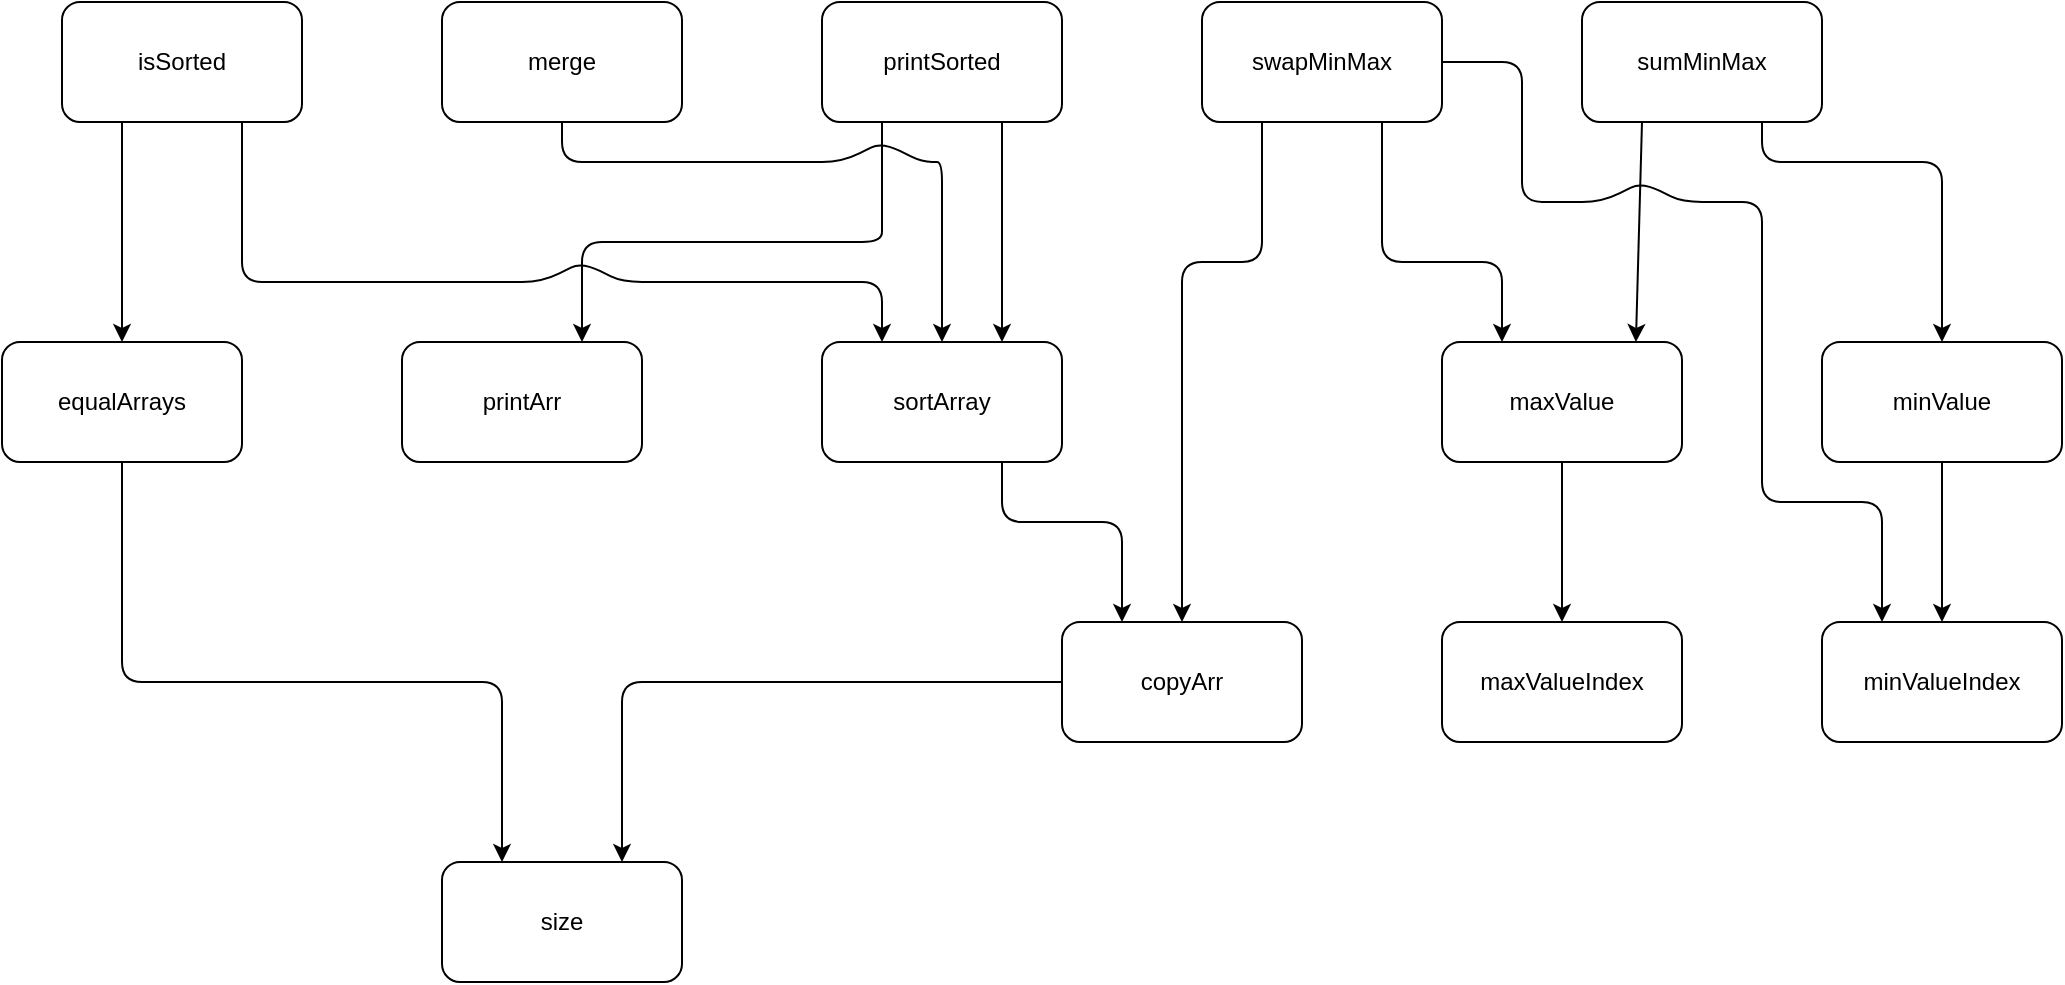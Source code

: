 <mxfile version="12.5.1" type="github">
  <diagram id="C5RBs43oDa-KdzZeNtuy" name="Page-1">
    <mxGraphModel dx="1929" dy="629" grid="1" gridSize="10" guides="1" tooltips="1" connect="1" arrows="1" fold="1" page="1" pageScale="1" pageWidth="827" pageHeight="1169" math="0" shadow="0">
      <root>
        <mxCell id="WIyWlLk6GJQsqaUBKTNV-0"/>
        <mxCell id="WIyWlLk6GJQsqaUBKTNV-1" parent="WIyWlLk6GJQsqaUBKTNV-0"/>
        <mxCell id="DztWzcjORbF4qtPKrbao-0" value="sumMinMax" style="rounded=1;whiteSpace=wrap;html=1;" parent="WIyWlLk6GJQsqaUBKTNV-1" vertex="1">
          <mxGeometry x="510" y="20" width="120" height="60" as="geometry"/>
        </mxCell>
        <mxCell id="DztWzcjORbF4qtPKrbao-1" value="maxValue" style="rounded=1;whiteSpace=wrap;html=1;" parent="WIyWlLk6GJQsqaUBKTNV-1" vertex="1">
          <mxGeometry x="440" y="190" width="120" height="60" as="geometry"/>
        </mxCell>
        <mxCell id="DztWzcjORbF4qtPKrbao-2" value="minValueIndex" style="rounded=1;whiteSpace=wrap;html=1;" parent="WIyWlLk6GJQsqaUBKTNV-1" vertex="1">
          <mxGeometry x="630" y="330" width="120" height="60" as="geometry"/>
        </mxCell>
        <mxCell id="DztWzcjORbF4qtPKrbao-3" value="maxValueIndex" style="rounded=1;whiteSpace=wrap;html=1;" parent="WIyWlLk6GJQsqaUBKTNV-1" vertex="1">
          <mxGeometry x="440" y="330" width="120" height="60" as="geometry"/>
        </mxCell>
        <mxCell id="DztWzcjORbF4qtPKrbao-4" value="printArr" style="rounded=1;whiteSpace=wrap;html=1;" parent="WIyWlLk6GJQsqaUBKTNV-1" vertex="1">
          <mxGeometry x="-80.0" y="190" width="120" height="60" as="geometry"/>
        </mxCell>
        <mxCell id="DztWzcjORbF4qtPKrbao-5" value="printSorted" style="rounded=1;whiteSpace=wrap;html=1;" parent="WIyWlLk6GJQsqaUBKTNV-1" vertex="1">
          <mxGeometry x="130" y="20" width="120" height="60" as="geometry"/>
        </mxCell>
        <mxCell id="DztWzcjORbF4qtPKrbao-6" value="swapMinMax" style="rounded=1;whiteSpace=wrap;html=1;" parent="WIyWlLk6GJQsqaUBKTNV-1" vertex="1">
          <mxGeometry x="320" y="20" width="120" height="60" as="geometry"/>
        </mxCell>
        <mxCell id="DztWzcjORbF4qtPKrbao-7" value="merge" style="rounded=1;whiteSpace=wrap;html=1;" parent="WIyWlLk6GJQsqaUBKTNV-1" vertex="1">
          <mxGeometry x="-60" y="20" width="120" height="60" as="geometry"/>
        </mxCell>
        <mxCell id="DztWzcjORbF4qtPKrbao-8" value="isSorted" style="rounded=1;whiteSpace=wrap;html=1;" parent="WIyWlLk6GJQsqaUBKTNV-1" vertex="1">
          <mxGeometry x="-250" y="20" width="120" height="60" as="geometry"/>
        </mxCell>
        <mxCell id="DztWzcjORbF4qtPKrbao-9" value="sortArray" style="rounded=1;whiteSpace=wrap;html=1;" parent="WIyWlLk6GJQsqaUBKTNV-1" vertex="1">
          <mxGeometry x="130" y="190" width="120" height="60" as="geometry"/>
        </mxCell>
        <mxCell id="DztWzcjORbF4qtPKrbao-11" value="equalArrays" style="rounded=1;whiteSpace=wrap;html=1;" parent="WIyWlLk6GJQsqaUBKTNV-1" vertex="1">
          <mxGeometry x="-280" y="190" width="120" height="60" as="geometry"/>
        </mxCell>
        <mxCell id="DztWzcjORbF4qtPKrbao-12" value="size" style="rounded=1;whiteSpace=wrap;html=1;" parent="WIyWlLk6GJQsqaUBKTNV-1" vertex="1">
          <mxGeometry x="-60" y="450" width="120" height="60" as="geometry"/>
        </mxCell>
        <mxCell id="DztWzcjORbF4qtPKrbao-13" value="copyArr" style="rounded=1;whiteSpace=wrap;html=1;" parent="WIyWlLk6GJQsqaUBKTNV-1" vertex="1">
          <mxGeometry x="250" y="330" width="120" height="60" as="geometry"/>
        </mxCell>
        <mxCell id="DztWzcjORbF4qtPKrbao-16" value="minValue" style="rounded=1;whiteSpace=wrap;html=1;" parent="WIyWlLk6GJQsqaUBKTNV-1" vertex="1">
          <mxGeometry x="630" y="190" width="120" height="60" as="geometry"/>
        </mxCell>
        <mxCell id="DztWzcjORbF4qtPKrbao-19" value="" style="endArrow=classic;html=1;exitX=0.25;exitY=1;exitDx=0;exitDy=0;entryX=0.808;entryY=0;entryDx=0;entryDy=0;entryPerimeter=0;" parent="WIyWlLk6GJQsqaUBKTNV-1" source="DztWzcjORbF4qtPKrbao-0" target="DztWzcjORbF4qtPKrbao-1" edge="1">
          <mxGeometry width="50" height="50" relative="1" as="geometry">
            <mxPoint x="10" y="610" as="sourcePoint"/>
            <mxPoint x="60" y="560" as="targetPoint"/>
          </mxGeometry>
        </mxCell>
        <mxCell id="DztWzcjORbF4qtPKrbao-20" value="" style="endArrow=classic;html=1;exitX=0.75;exitY=1;exitDx=0;exitDy=0;entryX=0.5;entryY=0;entryDx=0;entryDy=0;" parent="WIyWlLk6GJQsqaUBKTNV-1" source="DztWzcjORbF4qtPKrbao-0" target="DztWzcjORbF4qtPKrbao-16" edge="1">
          <mxGeometry width="50" height="50" relative="1" as="geometry">
            <mxPoint x="600" y="70" as="sourcePoint"/>
            <mxPoint x="546.96" y="110" as="targetPoint"/>
            <Array as="points">
              <mxPoint x="600" y="100"/>
              <mxPoint x="690" y="100"/>
            </Array>
          </mxGeometry>
        </mxCell>
        <mxCell id="DztWzcjORbF4qtPKrbao-21" value="" style="endArrow=classic;html=1;exitX=0.5;exitY=1;exitDx=0;exitDy=0;" parent="WIyWlLk6GJQsqaUBKTNV-1" source="DztWzcjORbF4qtPKrbao-1" target="DztWzcjORbF4qtPKrbao-3" edge="1">
          <mxGeometry width="50" height="50" relative="1" as="geometry">
            <mxPoint x="610" y="80" as="sourcePoint"/>
            <mxPoint x="556.96" y="120" as="targetPoint"/>
          </mxGeometry>
        </mxCell>
        <mxCell id="DztWzcjORbF4qtPKrbao-22" value="" style="endArrow=classic;html=1;exitX=0.5;exitY=1;exitDx=0;exitDy=0;entryX=0.5;entryY=0;entryDx=0;entryDy=0;" parent="WIyWlLk6GJQsqaUBKTNV-1" source="DztWzcjORbF4qtPKrbao-16" target="DztWzcjORbF4qtPKrbao-2" edge="1">
          <mxGeometry width="50" height="50" relative="1" as="geometry">
            <mxPoint x="620" y="90" as="sourcePoint"/>
            <mxPoint x="720" y="211" as="targetPoint"/>
          </mxGeometry>
        </mxCell>
        <mxCell id="DztWzcjORbF4qtPKrbao-23" value="" style="endArrow=classic;html=1;exitX=0;exitY=0.5;exitDx=0;exitDy=0;entryX=0.75;entryY=0;entryDx=0;entryDy=0;" parent="WIyWlLk6GJQsqaUBKTNV-1" source="DztWzcjORbF4qtPKrbao-13" target="DztWzcjORbF4qtPKrbao-12" edge="1">
          <mxGeometry width="50" height="50" relative="1" as="geometry">
            <mxPoint x="630" y="100" as="sourcePoint"/>
            <mxPoint x="576.96" y="140" as="targetPoint"/>
            <Array as="points">
              <mxPoint x="30" y="360"/>
            </Array>
          </mxGeometry>
        </mxCell>
        <mxCell id="DztWzcjORbF4qtPKrbao-24" value="" style="endArrow=classic;html=1;exitX=0.25;exitY=1;exitDx=0;exitDy=0;entryX=0.5;entryY=0;entryDx=0;entryDy=0;" parent="WIyWlLk6GJQsqaUBKTNV-1" source="DztWzcjORbF4qtPKrbao-6" target="DztWzcjORbF4qtPKrbao-13" edge="1">
          <mxGeometry width="50" height="50" relative="1" as="geometry">
            <mxPoint x="640" y="110" as="sourcePoint"/>
            <mxPoint x="586.96" y="150" as="targetPoint"/>
            <Array as="points">
              <mxPoint x="350" y="150"/>
              <mxPoint x="310" y="150"/>
            </Array>
          </mxGeometry>
        </mxCell>
        <mxCell id="DztWzcjORbF4qtPKrbao-25" value="" style="endArrow=classic;html=1;exitX=0.75;exitY=1;exitDx=0;exitDy=0;entryX=0.25;entryY=0;entryDx=0;entryDy=0;" parent="WIyWlLk6GJQsqaUBKTNV-1" source="DztWzcjORbF4qtPKrbao-9" target="DztWzcjORbF4qtPKrbao-13" edge="1">
          <mxGeometry width="50" height="50" relative="1" as="geometry">
            <mxPoint x="650" y="120" as="sourcePoint"/>
            <mxPoint x="300" y="370" as="targetPoint"/>
            <Array as="points">
              <mxPoint x="220" y="280"/>
              <mxPoint x="280" y="280"/>
            </Array>
          </mxGeometry>
        </mxCell>
        <mxCell id="DztWzcjORbF4qtPKrbao-26" value="" style="endArrow=classic;html=1;exitX=0.5;exitY=1;exitDx=0;exitDy=0;entryX=0.5;entryY=0;entryDx=0;entryDy=0;" parent="WIyWlLk6GJQsqaUBKTNV-1" source="DztWzcjORbF4qtPKrbao-7" target="DztWzcjORbF4qtPKrbao-9" edge="1">
          <mxGeometry width="50" height="50" relative="1" as="geometry">
            <mxPoint x="660" y="130" as="sourcePoint"/>
            <mxPoint x="606.96" y="170" as="targetPoint"/>
            <Array as="points">
              <mxPoint y="100"/>
              <mxPoint x="140" y="100"/>
              <mxPoint x="160" y="90"/>
              <mxPoint x="180" y="100"/>
              <mxPoint x="190" y="100"/>
            </Array>
          </mxGeometry>
        </mxCell>
        <mxCell id="DztWzcjORbF4qtPKrbao-27" value="" style="endArrow=classic;html=1;entryX=0.25;entryY=0;entryDx=0;entryDy=0;exitX=0.75;exitY=1;exitDx=0;exitDy=0;" parent="WIyWlLk6GJQsqaUBKTNV-1" source="DztWzcjORbF4qtPKrbao-8" target="DztWzcjORbF4qtPKrbao-9" edge="1">
          <mxGeometry width="50" height="50" relative="1" as="geometry">
            <mxPoint x="-100" y="100" as="sourcePoint"/>
            <mxPoint x="616.96" y="180" as="targetPoint"/>
            <Array as="points">
              <mxPoint x="-160" y="160"/>
              <mxPoint x="-10" y="160"/>
              <mxPoint x="10" y="150"/>
              <mxPoint x="30" y="160"/>
              <mxPoint x="160" y="160"/>
            </Array>
          </mxGeometry>
        </mxCell>
        <mxCell id="DztWzcjORbF4qtPKrbao-28" value="" style="endArrow=classic;html=1;exitX=0.75;exitY=1;exitDx=0;exitDy=0;entryX=0.25;entryY=0;entryDx=0;entryDy=0;" parent="WIyWlLk6GJQsqaUBKTNV-1" source="DztWzcjORbF4qtPKrbao-6" target="DztWzcjORbF4qtPKrbao-1" edge="1">
          <mxGeometry width="50" height="50" relative="1" as="geometry">
            <mxPoint x="680" y="150" as="sourcePoint"/>
            <mxPoint x="626.96" y="190" as="targetPoint"/>
            <Array as="points">
              <mxPoint x="410" y="150"/>
              <mxPoint x="470" y="150"/>
            </Array>
          </mxGeometry>
        </mxCell>
        <mxCell id="DztWzcjORbF4qtPKrbao-29" value="" style="endArrow=classic;html=1;exitX=0.25;exitY=1;exitDx=0;exitDy=0;entryX=0.5;entryY=0;entryDx=0;entryDy=0;" parent="WIyWlLk6GJQsqaUBKTNV-1" source="DztWzcjORbF4qtPKrbao-8" target="DztWzcjORbF4qtPKrbao-11" edge="1">
          <mxGeometry width="50" height="50" relative="1" as="geometry">
            <mxPoint x="690" y="160" as="sourcePoint"/>
            <mxPoint x="636.96" y="200" as="targetPoint"/>
          </mxGeometry>
        </mxCell>
        <mxCell id="DztWzcjORbF4qtPKrbao-30" value="" style="endArrow=classic;html=1;exitX=0.5;exitY=1;exitDx=0;exitDy=0;entryX=0.25;entryY=0;entryDx=0;entryDy=0;" parent="WIyWlLk6GJQsqaUBKTNV-1" source="DztWzcjORbF4qtPKrbao-11" target="DztWzcjORbF4qtPKrbao-12" edge="1">
          <mxGeometry width="50" height="50" relative="1" as="geometry">
            <mxPoint x="700" y="170" as="sourcePoint"/>
            <mxPoint x="646.96" y="210" as="targetPoint"/>
            <Array as="points">
              <mxPoint x="-220" y="360"/>
              <mxPoint x="-30" y="360"/>
            </Array>
          </mxGeometry>
        </mxCell>
        <mxCell id="DztWzcjORbF4qtPKrbao-31" value="" style="endArrow=classic;html=1;exitX=0.75;exitY=1;exitDx=0;exitDy=0;entryX=0.75;entryY=0;entryDx=0;entryDy=0;" parent="WIyWlLk6GJQsqaUBKTNV-1" source="DztWzcjORbF4qtPKrbao-5" target="DztWzcjORbF4qtPKrbao-9" edge="1">
          <mxGeometry width="50" height="50" relative="1" as="geometry">
            <mxPoint x="710" y="180" as="sourcePoint"/>
            <mxPoint x="656.96" y="220" as="targetPoint"/>
          </mxGeometry>
        </mxCell>
        <mxCell id="DztWzcjORbF4qtPKrbao-32" value="" style="endArrow=classic;html=1;exitX=0.25;exitY=1;exitDx=0;exitDy=0;entryX=0.75;entryY=0;entryDx=0;entryDy=0;" parent="WIyWlLk6GJQsqaUBKTNV-1" source="DztWzcjORbF4qtPKrbao-5" target="DztWzcjORbF4qtPKrbao-4" edge="1">
          <mxGeometry width="50" height="50" relative="1" as="geometry">
            <mxPoint x="720" y="190" as="sourcePoint"/>
            <mxPoint x="666.96" y="230" as="targetPoint"/>
            <Array as="points">
              <mxPoint x="160" y="120"/>
              <mxPoint x="160" y="140"/>
              <mxPoint x="10" y="140"/>
            </Array>
          </mxGeometry>
        </mxCell>
        <mxCell id="4fUtrhHFBak9uhReiTAU-0" value="" style="endArrow=classic;html=1;exitX=1;exitY=0.5;exitDx=0;exitDy=0;entryX=0.25;entryY=0;entryDx=0;entryDy=0;" edge="1" parent="WIyWlLk6GJQsqaUBKTNV-1" source="DztWzcjORbF4qtPKrbao-6" target="DztWzcjORbF4qtPKrbao-2">
          <mxGeometry width="50" height="50" relative="1" as="geometry">
            <mxPoint x="450" y="60" as="sourcePoint"/>
            <mxPoint x="480" y="200" as="targetPoint"/>
            <Array as="points">
              <mxPoint x="480" y="50"/>
              <mxPoint x="480" y="120"/>
              <mxPoint x="520" y="120"/>
              <mxPoint x="540" y="110"/>
              <mxPoint x="560" y="120"/>
              <mxPoint x="600" y="120"/>
              <mxPoint x="600" y="270"/>
              <mxPoint x="660" y="270"/>
            </Array>
          </mxGeometry>
        </mxCell>
      </root>
    </mxGraphModel>
  </diagram>
</mxfile>
